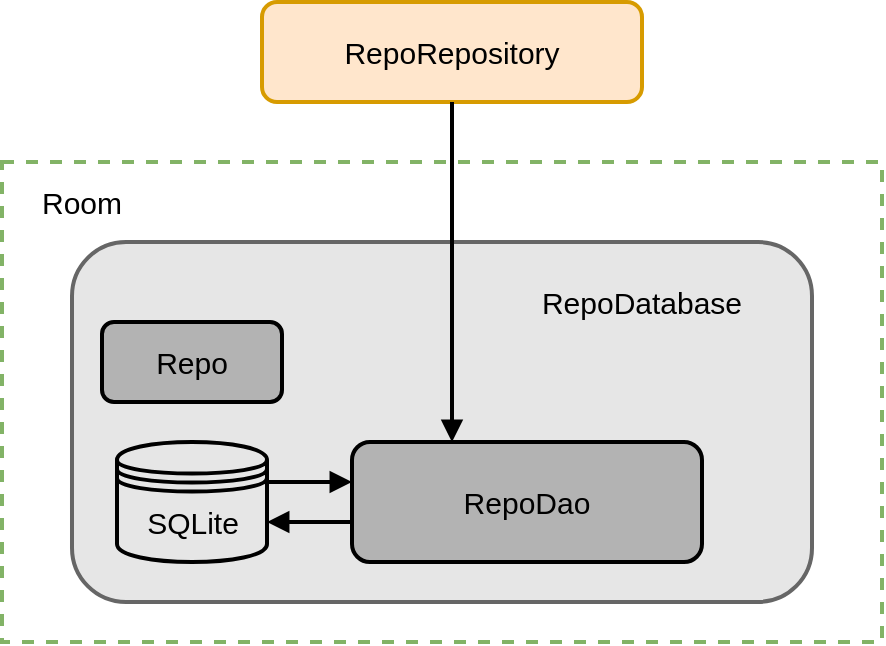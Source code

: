 <mxfile version="12.9.11" type="device"><diagram id="IQelbHzGhFDm0Eatc-yX" name="Page-1"><mxGraphModel dx="573" dy="860" grid="1" gridSize="10" guides="1" tooltips="1" connect="1" arrows="1" fold="1" page="1" pageScale="1" pageWidth="850" pageHeight="1100" math="0" shadow="0"><root><mxCell id="0"/><mxCell id="1" parent="0"/><mxCell id="vI8kX_4b65hqs9vfODAl-4" value="" style="rounded=0;whiteSpace=wrap;html=1;dashed=1;strokeWidth=2;perimeterSpacing=0;strokeColor=#82b366;fillColor=none;" parent="1" vertex="1"><mxGeometry x="200" y="430" width="440" height="240" as="geometry"/></mxCell><mxCell id="vI8kX_4b65hqs9vfODAl-5" value="&lt;font style=&quot;font-size: 15px&quot;&gt;Room&lt;/font&gt;" style="text;html=1;strokeColor=none;fillColor=none;align=center;verticalAlign=middle;whiteSpace=wrap;rounded=0;dashed=1;comic=0;fontStyle=0" parent="1" vertex="1"><mxGeometry x="220" y="440" width="40" height="20" as="geometry"/></mxCell><mxCell id="vI8kX_4b65hqs9vfODAl-6" value="&lt;div&gt;&lt;font style=&quot;font-size: 15px&quot; face=&quot;Helvetica&quot;&gt;RepoRepository&lt;/font&gt;&lt;/div&gt;" style="rounded=1;whiteSpace=wrap;html=1;strokeWidth=2;fillColor=#ffe6cc;strokeColor=#d79b00;align=center;verticalAlign=middle;horizontal=1;fontFamily=Helvetica;" parent="1" vertex="1"><mxGeometry x="330" y="350" width="190" height="50" as="geometry"/></mxCell><mxCell id="NJmy828QXbh4mWuATekg-3" value="" style="group" vertex="1" connectable="0" parent="1"><mxGeometry x="235" y="470" width="370" height="180" as="geometry"/></mxCell><mxCell id="vI8kX_4b65hqs9vfODAl-1" value="" style="rounded=1;whiteSpace=wrap;html=1;fillColor=#E6E6E6;strokeColor=#666666;fontColor=#333333;strokeWidth=2;" parent="NJmy828QXbh4mWuATekg-3" vertex="1"><mxGeometry width="370" height="180" as="geometry"/></mxCell><mxCell id="vI8kX_4b65hqs9vfODAl-3" value="&lt;font style=&quot;font-size: 15px&quot;&gt;RepoDatabase&lt;/font&gt;" style="text;html=1;strokeColor=none;fillColor=none;align=center;verticalAlign=middle;whiteSpace=wrap;rounded=0;" parent="NJmy828QXbh4mWuATekg-3" vertex="1"><mxGeometry x="225" y="20" width="120" height="20" as="geometry"/></mxCell><mxCell id="vI8kX_4b65hqs9vfODAl-9" value="&lt;font style=&quot;font-size: 15px&quot;&gt;SQLite&lt;/font&gt;" style="shape=datastore;whiteSpace=wrap;html=1;strokeWidth=2;fillColor=none;" parent="NJmy828QXbh4mWuATekg-3" vertex="1"><mxGeometry x="22.5" y="100" width="75" height="60" as="geometry"/></mxCell><mxCell id="vI8kX_4b65hqs9vfODAl-14" style="edgeStyle=orthogonalEdgeStyle;rounded=0;orthogonalLoop=1;jettySize=auto;html=1;strokeWidth=2;endArrow=block;endFill=1;" parent="NJmy828QXbh4mWuATekg-3" source="vI8kX_4b65hqs9vfODAl-12" target="vI8kX_4b65hqs9vfODAl-9" edge="1"><mxGeometry relative="1" as="geometry"><Array as="points"><mxPoint x="115" y="140"/><mxPoint x="115" y="140"/></Array></mxGeometry></mxCell><mxCell id="vI8kX_4b65hqs9vfODAl-12" value="&lt;font style=&quot;font-size: 15px&quot;&gt;RepoDao&lt;/font&gt;" style="rounded=1;whiteSpace=wrap;html=1;strokeWidth=2;fillColor=#B3B3B3;" parent="NJmy828QXbh4mWuATekg-3" vertex="1"><mxGeometry x="140" y="100" width="175" height="60" as="geometry"/></mxCell><mxCell id="vI8kX_4b65hqs9vfODAl-13" style="edgeStyle=orthogonalEdgeStyle;rounded=0;orthogonalLoop=1;jettySize=auto;html=1;strokeWidth=2;endArrow=block;endFill=1;" parent="NJmy828QXbh4mWuATekg-3" source="vI8kX_4b65hqs9vfODAl-9" target="vI8kX_4b65hqs9vfODAl-12" edge="1"><mxGeometry relative="1" as="geometry"><Array as="points"><mxPoint x="115" y="120"/><mxPoint x="115" y="120"/></Array></mxGeometry></mxCell><mxCell id="vI8kX_4b65hqs9vfODAl-2" value="&lt;font style=&quot;font-size: 15px&quot;&gt;Repo&lt;/font&gt;" style="rounded=1;whiteSpace=wrap;html=1;fillColor=#B3B3B3;strokeWidth=2;" parent="NJmy828QXbh4mWuATekg-3" vertex="1"><mxGeometry x="15" y="40" width="90" height="40" as="geometry"/></mxCell><mxCell id="vI8kX_4b65hqs9vfODAl-16" style="edgeStyle=orthogonalEdgeStyle;rounded=0;orthogonalLoop=1;jettySize=auto;html=1;strokeWidth=2;endArrow=block;endFill=1;" parent="1" source="vI8kX_4b65hqs9vfODAl-6" target="vI8kX_4b65hqs9vfODAl-12" edge="1"><mxGeometry relative="1" as="geometry"><Array as="points"><mxPoint x="425" y="520"/><mxPoint x="425" y="520"/></Array></mxGeometry></mxCell></root></mxGraphModel></diagram></mxfile>